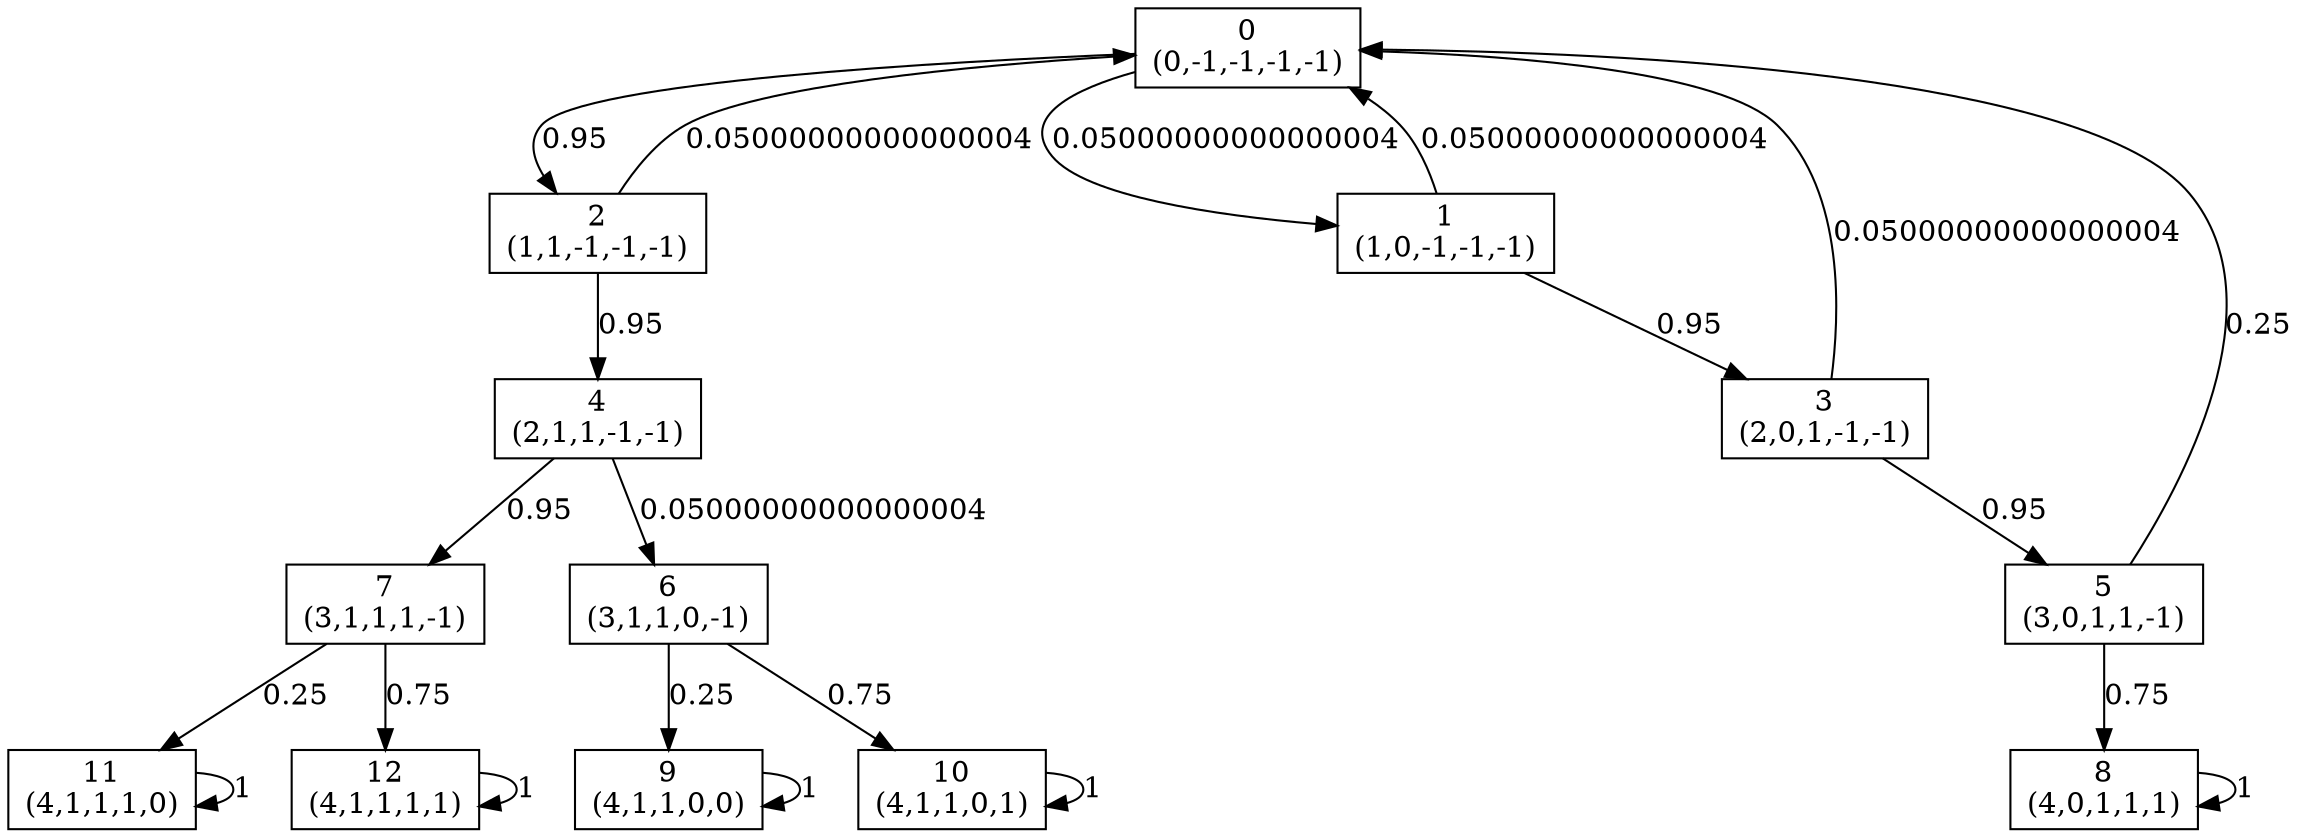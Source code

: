 digraph P {
node [shape=box];
0 -> 1 [ label="0.05000000000000004" ];
0 -> 2 [ label="0.95" ];
1 -> 0 [ label="0.05000000000000004" ];
1 -> 3 [ label="0.95" ];
2 -> 0 [ label="0.05000000000000004" ];
2 -> 4 [ label="0.95" ];
3 -> 0 [ label="0.05000000000000004" ];
3 -> 5 [ label="0.95" ];
4 -> 6 [ label="0.05000000000000004" ];
4 -> 7 [ label="0.95" ];
5 -> 0 [ label="0.25" ];
5 -> 8 [ label="0.75" ];
6 -> 9 [ label="0.25" ];
6 -> 10 [ label="0.75" ];
7 -> 11 [ label="0.25" ];
7 -> 12 [ label="0.75" ];
8 -> 8 [ label="1" ];
9 -> 9 [ label="1" ];
10 -> 10 [ label="1" ];
11 -> 11 [ label="1" ];
12 -> 12 [ label="1" ];
0 [label="0\n(0,-1,-1,-1,-1)"];
1 [label="1\n(1,0,-1,-1,-1)"];
2 [label="2\n(1,1,-1,-1,-1)"];
3 [label="3\n(2,0,1,-1,-1)"];
4 [label="4\n(2,1,1,-1,-1)"];
5 [label="5\n(3,0,1,1,-1)"];
6 [label="6\n(3,1,1,0,-1)"];
7 [label="7\n(3,1,1,1,-1)"];
8 [label="8\n(4,0,1,1,1)"];
9 [label="9\n(4,1,1,0,0)"];
10 [label="10\n(4,1,1,0,1)"];
11 [label="11\n(4,1,1,1,0)"];
12 [label="12\n(4,1,1,1,1)"];
}
